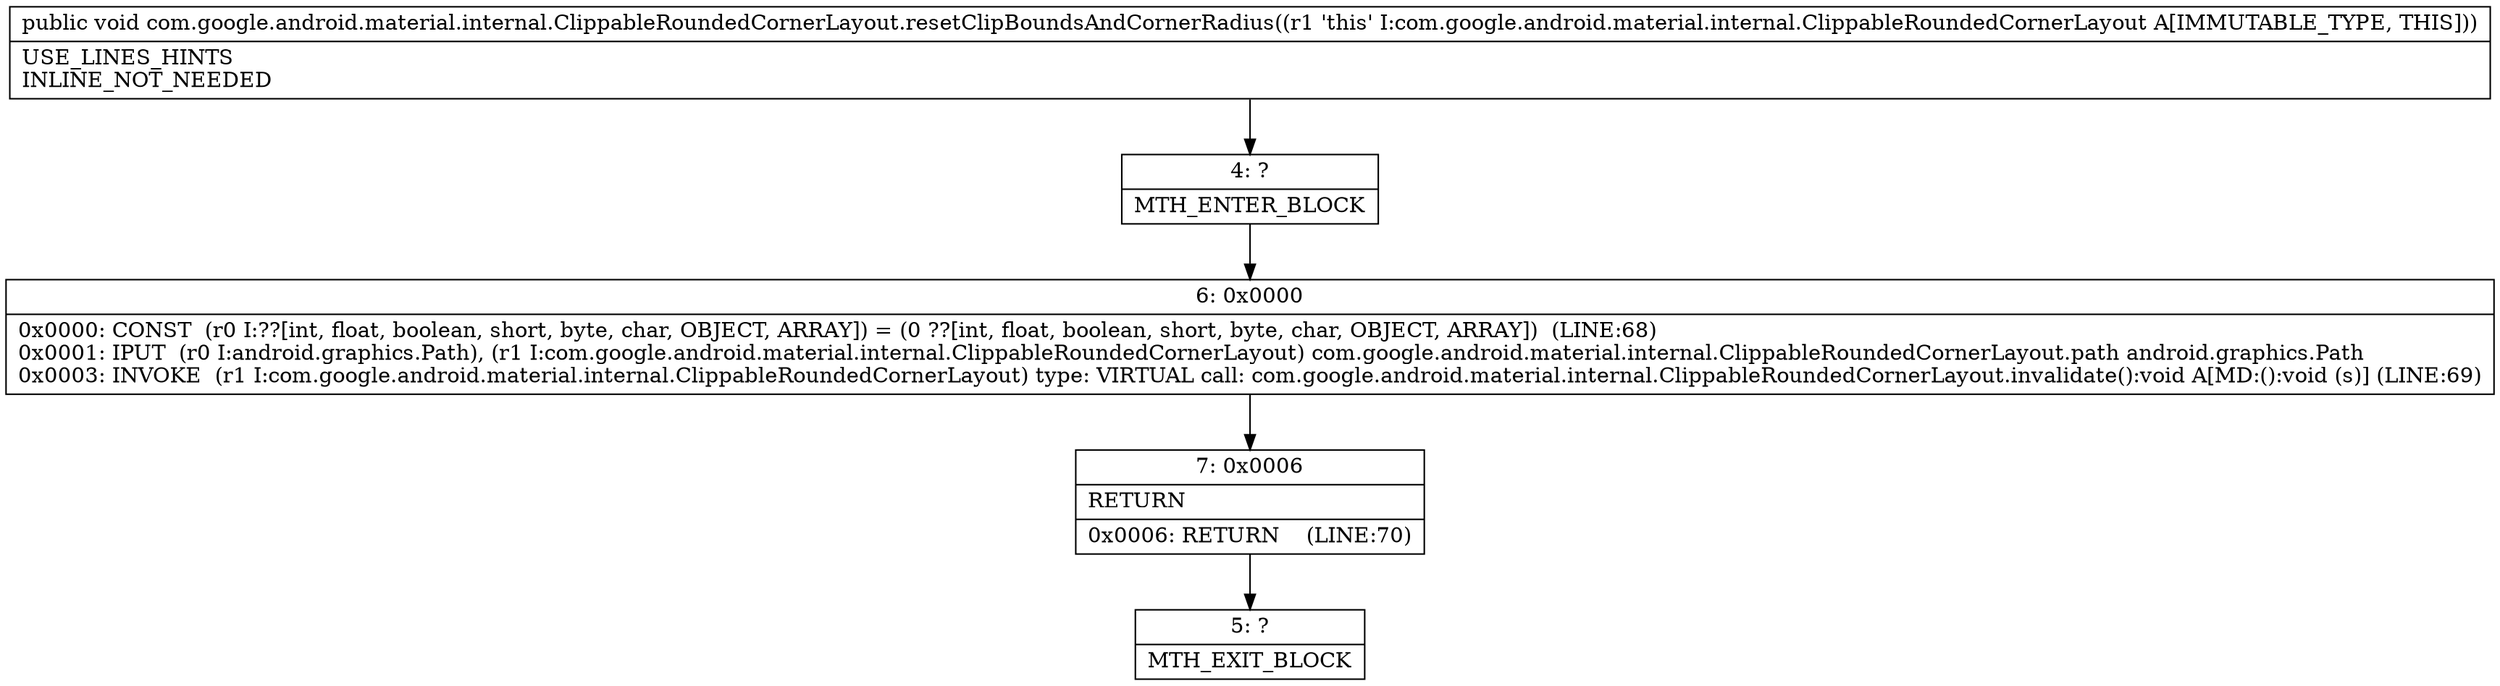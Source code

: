 digraph "CFG forcom.google.android.material.internal.ClippableRoundedCornerLayout.resetClipBoundsAndCornerRadius()V" {
Node_4 [shape=record,label="{4\:\ ?|MTH_ENTER_BLOCK\l}"];
Node_6 [shape=record,label="{6\:\ 0x0000|0x0000: CONST  (r0 I:??[int, float, boolean, short, byte, char, OBJECT, ARRAY]) = (0 ??[int, float, boolean, short, byte, char, OBJECT, ARRAY])  (LINE:68)\l0x0001: IPUT  (r0 I:android.graphics.Path), (r1 I:com.google.android.material.internal.ClippableRoundedCornerLayout) com.google.android.material.internal.ClippableRoundedCornerLayout.path android.graphics.Path \l0x0003: INVOKE  (r1 I:com.google.android.material.internal.ClippableRoundedCornerLayout) type: VIRTUAL call: com.google.android.material.internal.ClippableRoundedCornerLayout.invalidate():void A[MD:():void (s)] (LINE:69)\l}"];
Node_7 [shape=record,label="{7\:\ 0x0006|RETURN\l|0x0006: RETURN    (LINE:70)\l}"];
Node_5 [shape=record,label="{5\:\ ?|MTH_EXIT_BLOCK\l}"];
MethodNode[shape=record,label="{public void com.google.android.material.internal.ClippableRoundedCornerLayout.resetClipBoundsAndCornerRadius((r1 'this' I:com.google.android.material.internal.ClippableRoundedCornerLayout A[IMMUTABLE_TYPE, THIS]))  | USE_LINES_HINTS\lINLINE_NOT_NEEDED\l}"];
MethodNode -> Node_4;Node_4 -> Node_6;
Node_6 -> Node_7;
Node_7 -> Node_5;
}

